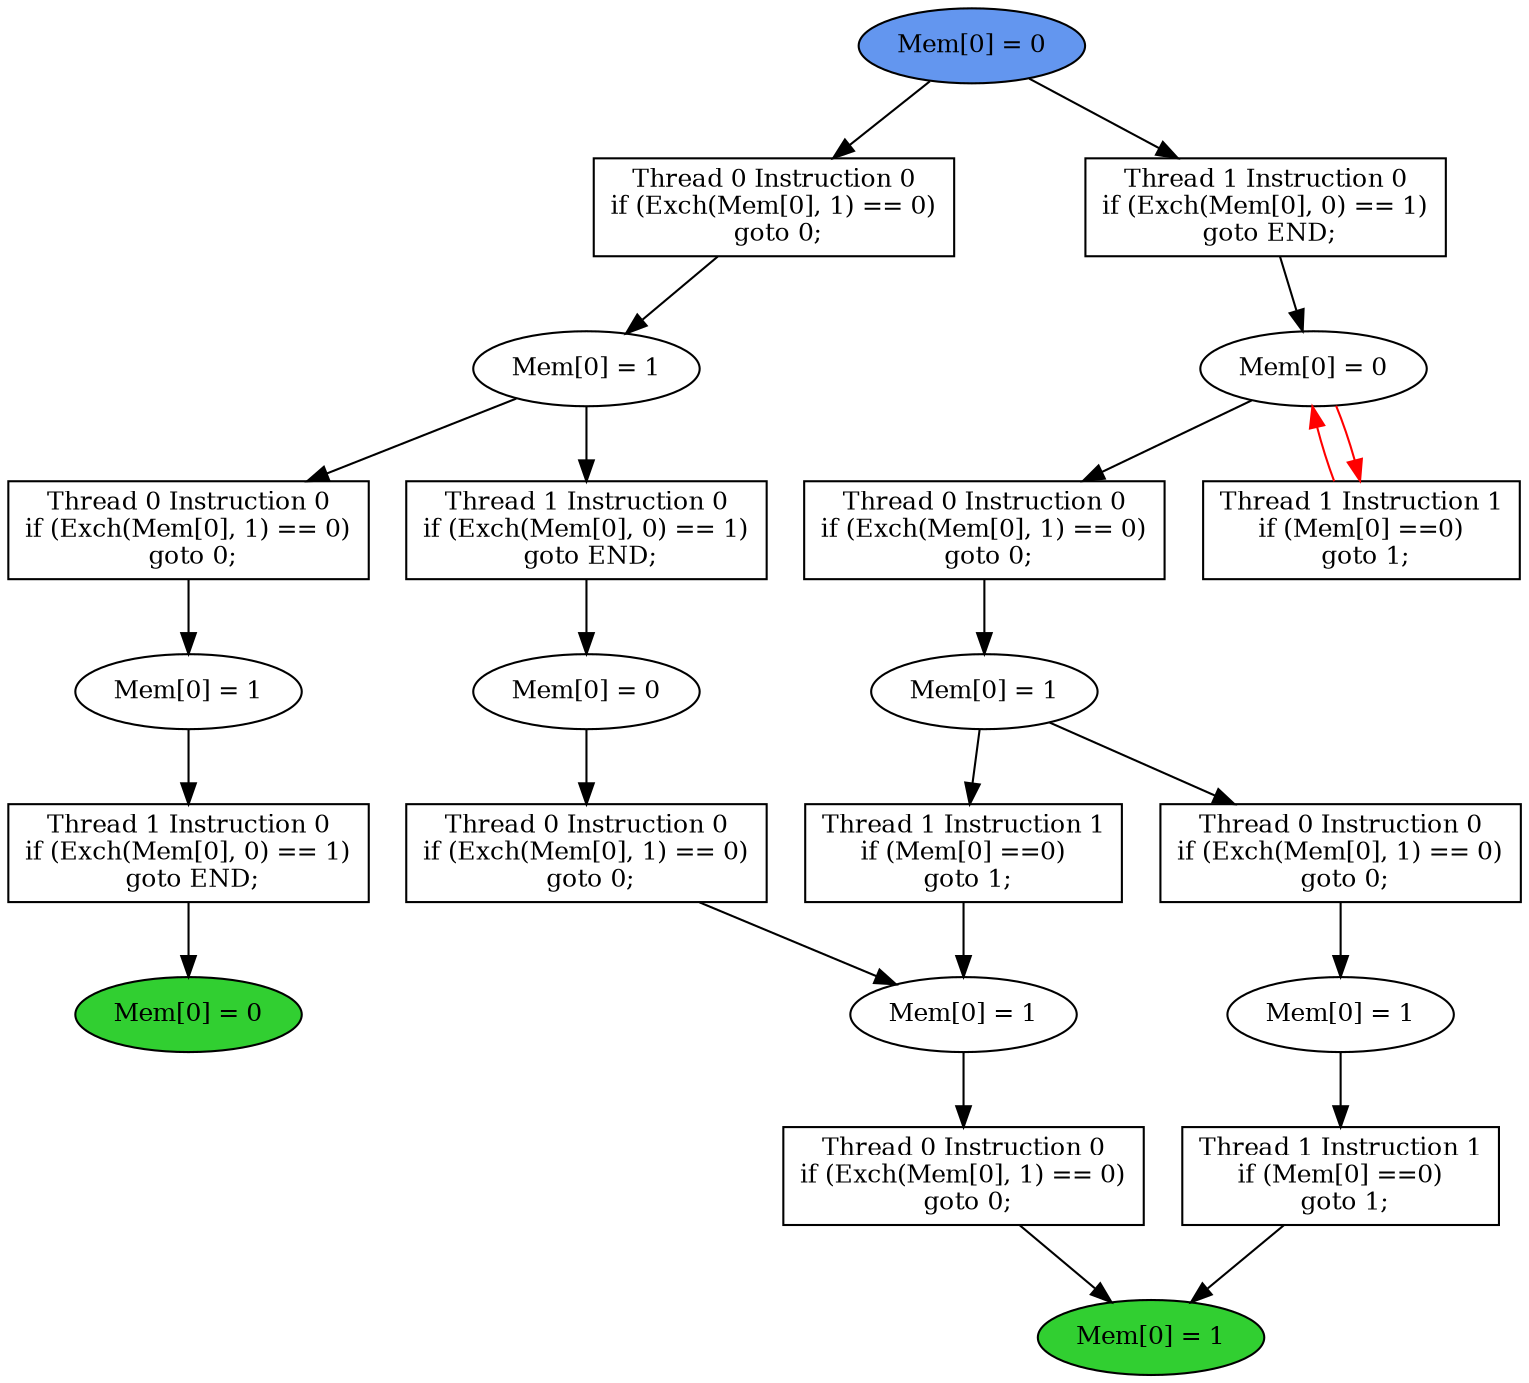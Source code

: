 digraph "graph" {
graph [fontsize=12]
node [fontsize=12]
edge [fontsize=12]
rankdir=TB;
"N16" -> "N12" [uuid = "<A0, END1>", color = "#000000", fontcolor = "#ffffff", style = "solid", label = "", dir = "forward", weight = "1"]
"N11" -> "N10" [uuid = "<A1, S6>", color = "#000000", fontcolor = "#ffffff", style = "solid", label = "", dir = "forward", weight = "1"]
"N31" -> "N30" [uuid = "<A2, S0>", color = "#000000", fontcolor = "#ffffff", style = "solid", label = "", dir = "forward", weight = "1"]
"N30" -> "N29" [uuid = "<A3, S0>", color = "#ff0000", fontcolor = "#ffffff", style = "solid", label = "", dir = "back", weight = "1"]
"N25" -> "N24" [uuid = "<A4, S5>", color = "#000000", fontcolor = "#ffffff", style = "solid", label = "", dir = "forward", weight = "1"]
"N21" -> "N17" [uuid = "<A5, S4>", color = "#000000", fontcolor = "#ffffff", style = "solid", label = "", dir = "forward", weight = "1"]
"N15" -> "N14" [uuid = "<A6, S3>", color = "#000000", fontcolor = "#ffffff", style = "solid", label = "", dir = "forward", weight = "1"]
"N20" -> "N19" [uuid = "<A7, S2>", color = "#000000", fontcolor = "#ffffff", style = "solid", label = "", dir = "forward", weight = "1"]
"N13" -> "N12" [uuid = "<A8, END1>", color = "#000000", fontcolor = "#ffffff", style = "solid", label = "", dir = "forward", weight = "1"]
"N18" -> "N17" [uuid = "<A9, S4>", color = "#000000", fontcolor = "#ffffff", style = "solid", label = "", dir = "forward", weight = "1"]
"N9" -> "N8" [uuid = "<A10, END0>", color = "#000000", fontcolor = "#ffffff", style = "solid", label = "", dir = "forward", weight = "1"]
"N23" -> "N22" [uuid = "<A11, S1>", color = "#000000", fontcolor = "#ffffff", style = "solid", label = "", dir = "forward", weight = "1"]
"N17" -> "N16" [uuid = "<A0, S4>", color = "#000000", fontcolor = "#ffffff", style = "solid", label = "", dir = "forward", weight = "1"]
"N24" -> "N11" [uuid = "<A1, S5>", color = "#000000", fontcolor = "#ffffff", style = "solid", label = "", dir = "forward", weight = "1"]
"N32" -> "N31" [uuid = "<A2, START$0>", color = "#000000", fontcolor = "#ffffff", style = "solid", label = "", dir = "forward", weight = "1"]
"N30" -> "N29" [uuid = "<A3, S0>", color = "#ff0000", fontcolor = "#ffffff", style = "solid", label = "", dir = "forward", weight = "1"]
"N32" -> "N25" [uuid = "<A4, START$0>", color = "#000000", fontcolor = "#ffffff", style = "solid", label = "", dir = "forward", weight = "1"]
"N22" -> "N21" [uuid = "<A5, S1>", color = "#000000", fontcolor = "#ffffff", style = "solid", label = "", dir = "forward", weight = "1"]
"N19" -> "N15" [uuid = "<A6, S2>", color = "#000000", fontcolor = "#ffffff", style = "solid", label = "", dir = "forward", weight = "1"]
"N30" -> "N20" [uuid = "<A7, S0>", color = "#000000", fontcolor = "#ffffff", style = "solid", label = "", dir = "forward", weight = "1"]
"N14" -> "N13" [uuid = "<A8, S3>", color = "#000000", fontcolor = "#ffffff", style = "solid", label = "", dir = "forward", weight = "1"]
"N19" -> "N18" [uuid = "<A9, S2>", color = "#000000", fontcolor = "#ffffff", style = "solid", label = "", dir = "forward", weight = "1"]
"N10" -> "N9" [uuid = "<A10, S6>", color = "#000000", fontcolor = "#ffffff", style = "solid", label = "", dir = "forward", weight = "1"]
"N24" -> "N23" [uuid = "<A11, S5>", color = "#000000", fontcolor = "#ffffff", style = "solid", label = "", dir = "forward", weight = "1"]
"N8" [uuid="END0", label="Mem[0] = 0", fillcolor = "#31cf31", fontcolor = "#000000", shape = "ellipse", style = "filled, solid"]
"N9" [uuid="A10", label="Thread 1 Instruction 0
if (Exch(Mem[0], 0) == 1)
 goto END;", fillcolor = "#ffffff", fontcolor = "#000000", shape = "box", style = "filled, solid"]
"N10" [uuid="S6", label="Mem[0] = 1", fillcolor = "#ffffff", fontcolor = "#000000", shape = "ellipse", style = "filled, solid"]
"N11" [uuid="A1", label="Thread 0 Instruction 0
if (Exch(Mem[0], 1) == 0)
 goto 0;", fillcolor = "#ffffff", fontcolor = "#000000", shape = "box", style = "filled, solid"]
"N12" [uuid="END1", label="Mem[0] = 1", fillcolor = "#31cf31", fontcolor = "#000000", shape = "ellipse", style = "filled, solid"]
"N13" [uuid="A8", label="Thread 1 Instruction 1
if (Mem[0] ==0)
 goto 1;", fillcolor = "#ffffff", fontcolor = "#000000", shape = "box", style = "filled, solid"]
"N14" [uuid="S3", label="Mem[0] = 1", fillcolor = "#ffffff", fontcolor = "#000000", shape = "ellipse", style = "filled, solid"]
"N15" [uuid="A6", label="Thread 0 Instruction 0
if (Exch(Mem[0], 1) == 0)
 goto 0;", fillcolor = "#ffffff", fontcolor = "#000000", shape = "box", style = "filled, solid"]
"N16" [uuid="A0", label="Thread 0 Instruction 0
if (Exch(Mem[0], 1) == 0)
 goto 0;", fillcolor = "#ffffff", fontcolor = "#000000", shape = "box", style = "filled, solid"]
"N17" [uuid="S4", label="Mem[0] = 1", fillcolor = "#ffffff", fontcolor = "#000000", shape = "ellipse", style = "filled, solid"]
"N18" [uuid="A9", label="Thread 1 Instruction 1
if (Mem[0] ==0)
 goto 1;", fillcolor = "#ffffff", fontcolor = "#000000", shape = "box", style = "filled, solid"]
"N19" [uuid="S2", label="Mem[0] = 1", fillcolor = "#ffffff", fontcolor = "#000000", shape = "ellipse", style = "filled, solid"]
"N20" [uuid="A7", label="Thread 0 Instruction 0
if (Exch(Mem[0], 1) == 0)
 goto 0;", fillcolor = "#ffffff", fontcolor = "#000000", shape = "box", style = "filled, solid"]
"N21" [uuid="A5", label="Thread 0 Instruction 0
if (Exch(Mem[0], 1) == 0)
 goto 0;", fillcolor = "#ffffff", fontcolor = "#000000", shape = "box", style = "filled, solid"]
"N22" [uuid="S1", label="Mem[0] = 0", fillcolor = "#ffffff", fontcolor = "#000000", shape = "ellipse", style = "filled, solid"]
"N23" [uuid="A11", label="Thread 1 Instruction 0
if (Exch(Mem[0], 0) == 1)
 goto END;", fillcolor = "#ffffff", fontcolor = "#000000", shape = "box", style = "filled, solid"]
"N24" [uuid="S5", label="Mem[0] = 1", fillcolor = "#ffffff", fontcolor = "#000000", shape = "ellipse", style = "filled, solid"]
"N25" [uuid="A4", label="Thread 0 Instruction 0
if (Exch(Mem[0], 1) == 0)
 goto 0;", fillcolor = "#ffffff", fontcolor = "#000000", shape = "box", style = "filled, solid"]
"N29" [uuid="A3", label="Thread 1 Instruction 1
if (Mem[0] ==0)
 goto 1;", fillcolor = "#ffffff", fontcolor = "#000000", shape = "box", style = "filled, solid"]
"N30" [uuid="S0", label="Mem[0] = 0", fillcolor = "#ffffff", fontcolor = "#000000", shape = "ellipse", style = "filled, solid"]
"N31" [uuid="A2", label="Thread 1 Instruction 0
if (Exch(Mem[0], 0) == 1)
 goto END;", fillcolor = "#ffffff", fontcolor = "#000000", shape = "box", style = "filled, solid"]
"N32" [uuid="START$0", label="Mem[0] = 0", fillcolor = "#6396ef", fontcolor = "#000000", shape = "ellipse", style = "filled, solid"]
}